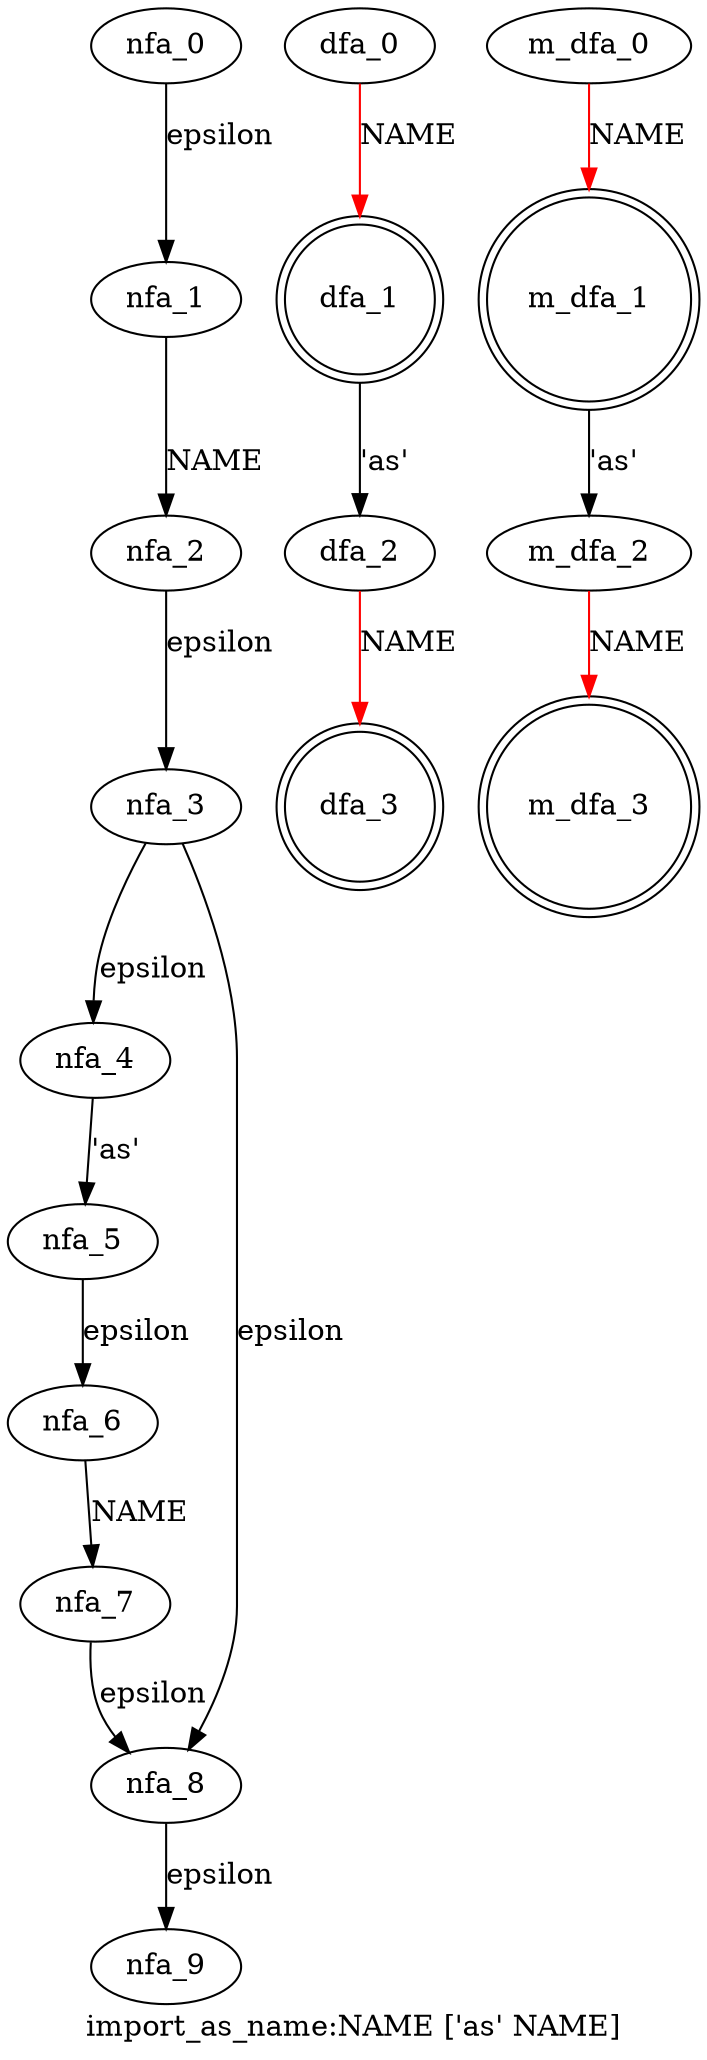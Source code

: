 digraph import_as_name {
 graph[label="import_as_name:NAME ['as' NAME]"]
 subgraph import_as_name_nfa {
  nfa_0->nfa_1[label="epsilon"]
  nfa_1->nfa_2[label="NAME"]
  nfa_2->nfa_3[label="epsilon"]
  nfa_3->nfa_4[label="epsilon"]
  nfa_4->nfa_5[label="'as'"]
  nfa_5->nfa_6[label="epsilon"]
  nfa_6->nfa_7[label="NAME"]
  nfa_7->nfa_8[label="epsilon"]
  nfa_8->nfa_9[label="epsilon"]
  nfa_3->nfa_8[label="epsilon"]
  }
 subgraph import_as_name_dfa {
  dfa_0->dfa_1[label="NAME",color=red]
  dfa_1->dfa_2[label="'as'"]
  dfa_2->dfa_3[label="NAME",color=red]
  dfa_1[shape=doublecircle]
  dfa_3[shape=doublecircle]
  }
 subgraph import_as_name_m_dfa {
  m_dfa_0->m_dfa_1[label="NAME",color=red]
  m_dfa_1->m_dfa_2[label="'as'"]
  m_dfa_2->m_dfa_3[label="NAME",color=red]
  m_dfa_1[shape=doublecircle]
  m_dfa_3[shape=doublecircle]
  }
}
